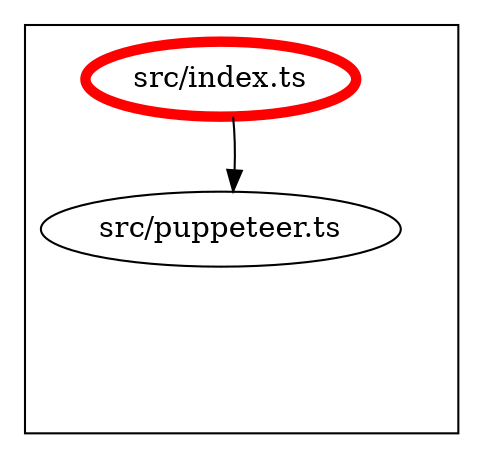 digraph "dependency-graph-@siteimprove/alfa-puppeteer" {
  compound = true;
  "src/puppeteer.ts";
  subgraph "cluster_src" {
    color = "#000000";
    label = "";
    "src/puppeteer.ts" [
      label = "src/puppeteer.ts";
    ];
    "exit_src" [
      style = "invis";
    ];
    "src/index.ts" [
      label = "src/index.ts";
      color = "#ff0000";
      penwidth = 5;
    ];
    "src/puppeteer.ts" -> "exit_src" [
      style = "invis";
    ];
    "src/index.ts" -> "exit_src" [
      style = "invis";
    ];
  }
  "src/index.ts" -> "src/puppeteer.ts" [
    style = "invis";
  ];
  "src/index.ts" -> "src/puppeteer.ts" [
    style = "solid";
    color = "black";
  ];
}